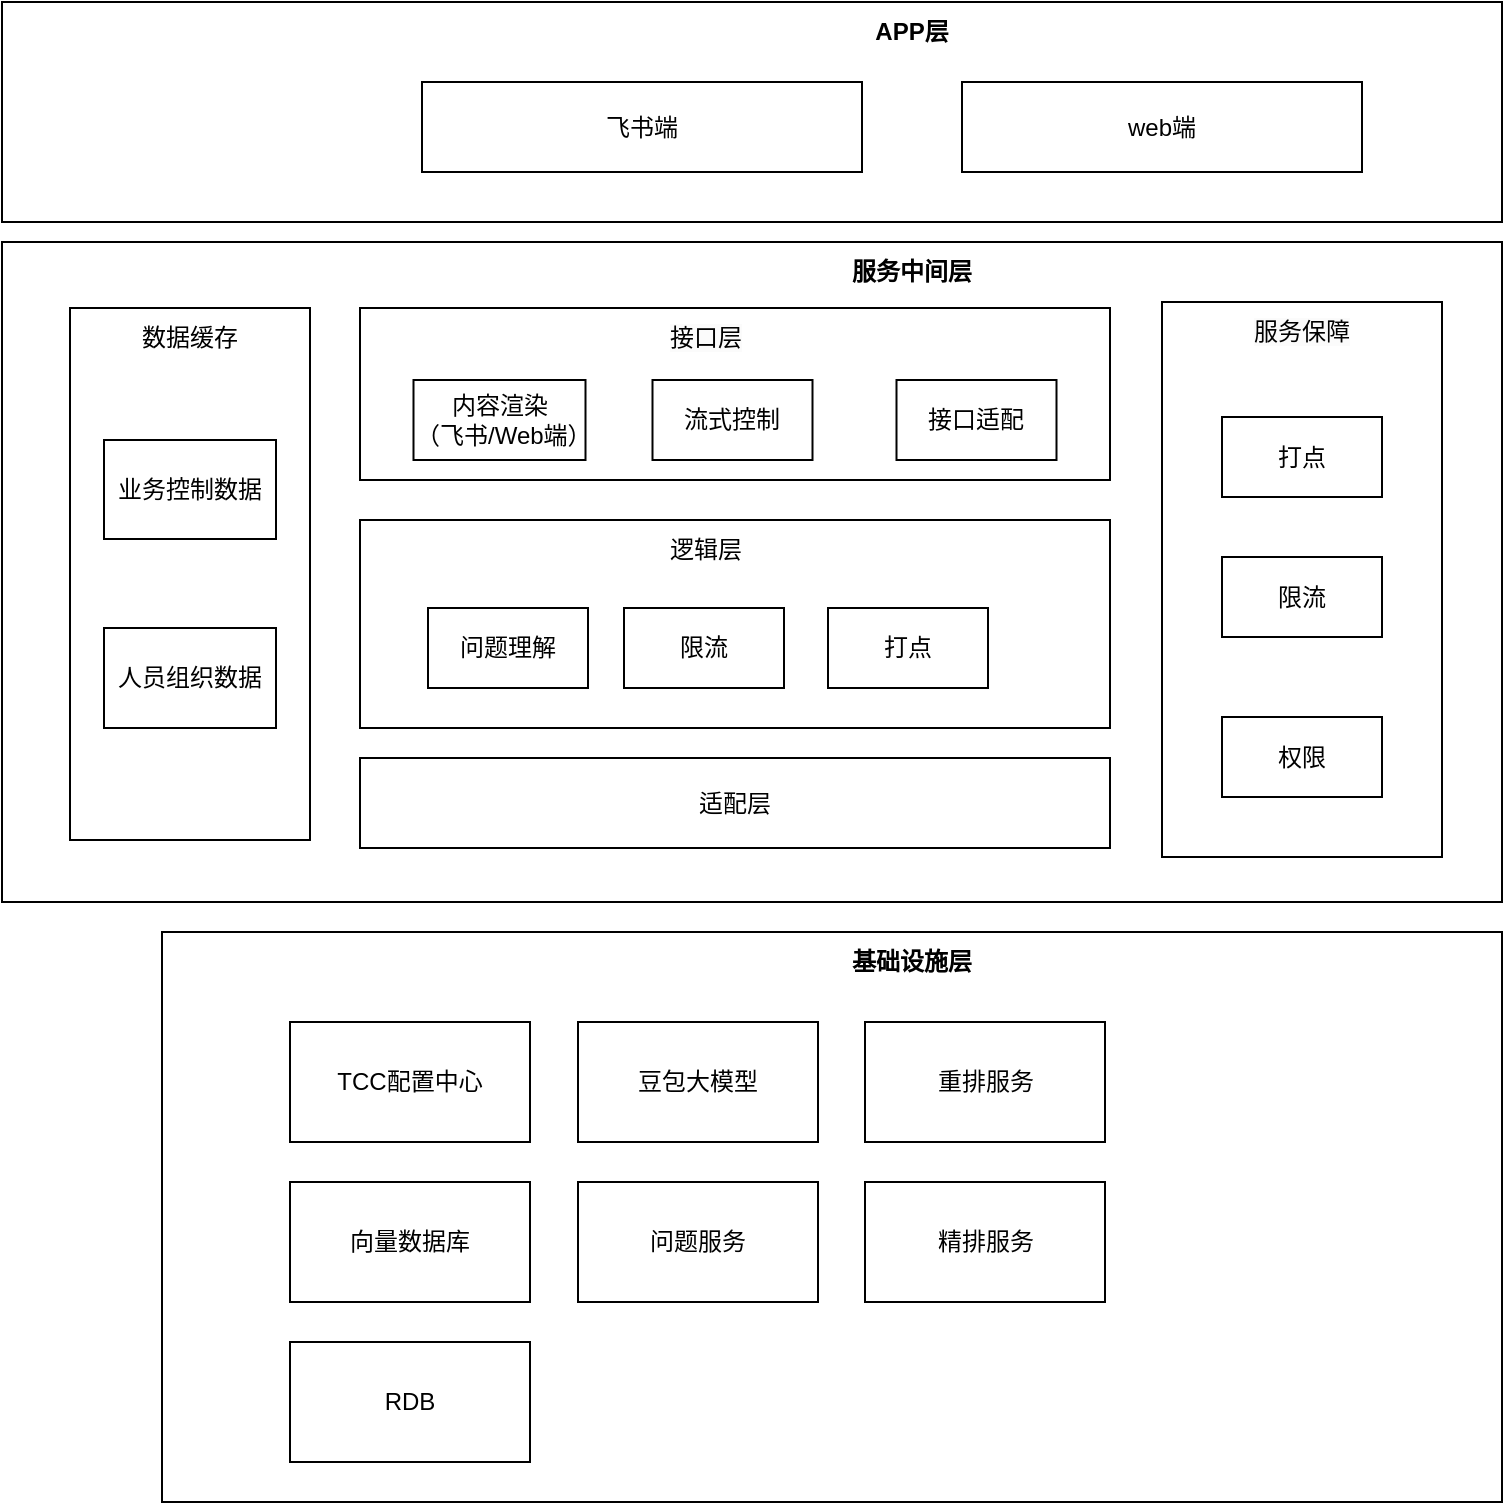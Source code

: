 <mxfile version="24.7.10">
  <diagram name="第 1 页" id="WWgQ3tUUA3AuB6e9XMpF">
    <mxGraphModel dx="1242" dy="711" grid="1" gridSize="10" guides="1" tooltips="1" connect="1" arrows="1" fold="1" page="1" pageScale="1" pageWidth="827" pageHeight="1169" math="0" shadow="0">
      <root>
        <mxCell id="0" />
        <mxCell id="1" parent="0" />
        <mxCell id="y20aVYX7Z3l52XozF9h6-18" value="" style="rounded=0;whiteSpace=wrap;html=1;" vertex="1" parent="1">
          <mxGeometry x="140" y="555" width="670" height="285" as="geometry" />
        </mxCell>
        <mxCell id="y20aVYX7Z3l52XozF9h6-1" value="" style="rounded=0;whiteSpace=wrap;html=1;" vertex="1" parent="1">
          <mxGeometry x="60" y="210" width="750" height="330" as="geometry" />
        </mxCell>
        <mxCell id="y20aVYX7Z3l52XozF9h6-2" value="" style="rounded=0;whiteSpace=wrap;html=1;" vertex="1" parent="1">
          <mxGeometry x="60" y="90" width="750" height="110" as="geometry" />
        </mxCell>
        <mxCell id="y20aVYX7Z3l52XozF9h6-3" value="服务中间层" style="text;html=1;align=center;verticalAlign=middle;whiteSpace=wrap;rounded=0;fontStyle=1" vertex="1" parent="1">
          <mxGeometry x="465" y="210" width="100" height="30" as="geometry" />
        </mxCell>
        <mxCell id="y20aVYX7Z3l52XozF9h6-5" value="APP层" style="text;html=1;align=center;verticalAlign=middle;whiteSpace=wrap;rounded=0;fontStyle=1" vertex="1" parent="1">
          <mxGeometry x="485" y="90" width="60" height="30" as="geometry" />
        </mxCell>
        <mxCell id="y20aVYX7Z3l52XozF9h6-6" value="飞书端" style="rounded=0;whiteSpace=wrap;html=1;" vertex="1" parent="1">
          <mxGeometry x="270" y="130" width="220" height="45" as="geometry" />
        </mxCell>
        <mxCell id="y20aVYX7Z3l52XozF9h6-7" value="web端" style="rounded=0;whiteSpace=wrap;html=1;" vertex="1" parent="1">
          <mxGeometry x="540" y="130" width="200" height="45" as="geometry" />
        </mxCell>
        <mxCell id="y20aVYX7Z3l52XozF9h6-8" value="" style="rounded=0;whiteSpace=wrap;html=1;" vertex="1" parent="1">
          <mxGeometry x="239" y="243" width="375" height="86" as="geometry" />
        </mxCell>
        <mxCell id="y20aVYX7Z3l52XozF9h6-9" value="" style="rounded=0;whiteSpace=wrap;html=1;" vertex="1" parent="1">
          <mxGeometry x="239" y="349" width="375" height="104" as="geometry" />
        </mxCell>
        <mxCell id="y20aVYX7Z3l52XozF9h6-10" value="适配层" style="rounded=0;whiteSpace=wrap;html=1;" vertex="1" parent="1">
          <mxGeometry x="239" y="468" width="375" height="45" as="geometry" />
        </mxCell>
        <mxCell id="y20aVYX7Z3l52XozF9h6-11" value="问题服务" style="rounded=0;whiteSpace=wrap;html=1;" vertex="1" parent="1">
          <mxGeometry x="348" y="680" width="120" height="60" as="geometry" />
        </mxCell>
        <mxCell id="y20aVYX7Z3l52XozF9h6-12" value="豆包大模型" style="rounded=0;whiteSpace=wrap;html=1;" vertex="1" parent="1">
          <mxGeometry x="348" y="600" width="120" height="60" as="geometry" />
        </mxCell>
        <mxCell id="y20aVYX7Z3l52XozF9h6-13" value="向量数据库" style="rounded=0;whiteSpace=wrap;html=1;" vertex="1" parent="1">
          <mxGeometry x="204" y="680" width="120" height="60" as="geometry" />
        </mxCell>
        <mxCell id="y20aVYX7Z3l52XozF9h6-14" value="重排服务" style="rounded=0;whiteSpace=wrap;html=1;" vertex="1" parent="1">
          <mxGeometry x="491.5" y="600" width="120" height="60" as="geometry" />
        </mxCell>
        <mxCell id="y20aVYX7Z3l52XozF9h6-15" value="TCC配置中心" style="rounded=0;whiteSpace=wrap;html=1;" vertex="1" parent="1">
          <mxGeometry x="204" y="600" width="120" height="60" as="geometry" />
        </mxCell>
        <mxCell id="y20aVYX7Z3l52XozF9h6-16" value="RDB" style="rounded=0;whiteSpace=wrap;html=1;" vertex="1" parent="1">
          <mxGeometry x="204" y="760" width="120" height="60" as="geometry" />
        </mxCell>
        <mxCell id="y20aVYX7Z3l52XozF9h6-17" value="精排服务" style="rounded=0;whiteSpace=wrap;html=1;" vertex="1" parent="1">
          <mxGeometry x="491.5" y="680" width="120" height="60" as="geometry" />
        </mxCell>
        <mxCell id="y20aVYX7Z3l52XozF9h6-19" value="基础设施层" style="text;html=1;align=center;verticalAlign=middle;whiteSpace=wrap;rounded=0;fontStyle=1" vertex="1" parent="1">
          <mxGeometry x="465" y="555" width="100" height="30" as="geometry" />
        </mxCell>
        <mxCell id="y20aVYX7Z3l52XozF9h6-22" value="&lt;meta charset=&quot;utf-8&quot;&gt;&lt;span style=&quot;color: rgb(0, 0, 0); font-family: Helvetica; font-size: 12px; font-style: normal; font-variant-ligatures: normal; font-variant-caps: normal; font-weight: 400; letter-spacing: normal; orphans: 2; text-align: center; text-indent: 0px; text-transform: none; widows: 2; word-spacing: 0px; -webkit-text-stroke-width: 0px; white-space: normal; background-color: rgb(251, 251, 251); text-decoration-thickness: initial; text-decoration-style: initial; text-decoration-color: initial; display: inline !important; float: none;&quot;&gt;接口层&lt;/span&gt;" style="text;html=1;align=center;verticalAlign=middle;whiteSpace=wrap;rounded=0;" vertex="1" parent="1">
          <mxGeometry x="382" y="243" width="60" height="30" as="geometry" />
        </mxCell>
        <mxCell id="y20aVYX7Z3l52XozF9h6-26" value="逻辑层" style="text;html=1;align=center;verticalAlign=middle;whiteSpace=wrap;rounded=0;" vertex="1" parent="1">
          <mxGeometry x="382" y="349" width="60" height="30" as="geometry" />
        </mxCell>
        <mxCell id="y20aVYX7Z3l52XozF9h6-27" value="问题理解" style="rounded=0;whiteSpace=wrap;html=1;" vertex="1" parent="1">
          <mxGeometry x="273" y="393" width="80" height="40" as="geometry" />
        </mxCell>
        <mxCell id="y20aVYX7Z3l52XozF9h6-28" value="限流" style="rounded=0;whiteSpace=wrap;html=1;" vertex="1" parent="1">
          <mxGeometry x="371" y="393" width="80" height="40" as="geometry" />
        </mxCell>
        <mxCell id="y20aVYX7Z3l52XozF9h6-29" value="打点" style="rounded=0;whiteSpace=wrap;html=1;" vertex="1" parent="1">
          <mxGeometry x="473" y="393" width="80" height="40" as="geometry" />
        </mxCell>
        <mxCell id="y20aVYX7Z3l52XozF9h6-30" value="内容渲染&lt;div&gt;（飞书/Web端）&lt;/div&gt;" style="rounded=0;whiteSpace=wrap;html=1;" vertex="1" parent="1">
          <mxGeometry x="265.75" y="279" width="86" height="40" as="geometry" />
        </mxCell>
        <mxCell id="y20aVYX7Z3l52XozF9h6-31" value="" style="rounded=0;whiteSpace=wrap;html=1;" vertex="1" parent="1">
          <mxGeometry x="640" y="240" width="140" height="277.5" as="geometry" />
        </mxCell>
        <mxCell id="y20aVYX7Z3l52XozF9h6-23" value="权限" style="rounded=0;whiteSpace=wrap;html=1;" vertex="1" parent="1">
          <mxGeometry x="670" y="447.5" width="80" height="40" as="geometry" />
        </mxCell>
        <mxCell id="y20aVYX7Z3l52XozF9h6-24" value="限流" style="rounded=0;whiteSpace=wrap;html=1;" vertex="1" parent="1">
          <mxGeometry x="670" y="367.5" width="80" height="40" as="geometry" />
        </mxCell>
        <mxCell id="y20aVYX7Z3l52XozF9h6-25" value="打点" style="rounded=0;whiteSpace=wrap;html=1;" vertex="1" parent="1">
          <mxGeometry x="670" y="297.5" width="80" height="40" as="geometry" />
        </mxCell>
        <mxCell id="y20aVYX7Z3l52XozF9h6-32" value="&lt;span style=&quot;color: rgb(0, 0, 0); font-family: Helvetica; font-size: 12px; font-style: normal; font-variant-ligatures: normal; font-variant-caps: normal; font-weight: 400; letter-spacing: normal; orphans: 2; text-align: center; text-indent: 0px; text-transform: none; widows: 2; word-spacing: 0px; -webkit-text-stroke-width: 0px; white-space: normal; background-color: rgb(251, 251, 251); text-decoration-thickness: initial; text-decoration-style: initial; text-decoration-color: initial; display: inline !important; float: none;&quot;&gt;服务保障&lt;/span&gt;" style="text;html=1;align=center;verticalAlign=middle;whiteSpace=wrap;rounded=0;" vertex="1" parent="1">
          <mxGeometry x="680" y="240" width="60" height="30" as="geometry" />
        </mxCell>
        <mxCell id="y20aVYX7Z3l52XozF9h6-33" value="流式控制" style="rounded=0;whiteSpace=wrap;html=1;" vertex="1" parent="1">
          <mxGeometry x="385.25" y="279" width="80" height="40" as="geometry" />
        </mxCell>
        <mxCell id="y20aVYX7Z3l52XozF9h6-34" value="接口适配" style="rounded=0;whiteSpace=wrap;html=1;" vertex="1" parent="1">
          <mxGeometry x="507.25" y="279" width="80" height="40" as="geometry" />
        </mxCell>
        <mxCell id="y20aVYX7Z3l52XozF9h6-35" value="" style="rounded=0;whiteSpace=wrap;html=1;" vertex="1" parent="1">
          <mxGeometry x="94" y="243" width="120" height="266" as="geometry" />
        </mxCell>
        <mxCell id="y20aVYX7Z3l52XozF9h6-37" value="数据缓存" style="text;html=1;align=center;verticalAlign=middle;whiteSpace=wrap;rounded=0;" vertex="1" parent="1">
          <mxGeometry x="124" y="243" width="60" height="30" as="geometry" />
        </mxCell>
        <mxCell id="y20aVYX7Z3l52XozF9h6-38" value="业务控制数据" style="rounded=0;whiteSpace=wrap;html=1;" vertex="1" parent="1">
          <mxGeometry x="111" y="309" width="86" height="49.5" as="geometry" />
        </mxCell>
        <mxCell id="y20aVYX7Z3l52XozF9h6-39" value="人员组织数据" style="rounded=0;whiteSpace=wrap;html=1;" vertex="1" parent="1">
          <mxGeometry x="111" y="403" width="86" height="50" as="geometry" />
        </mxCell>
      </root>
    </mxGraphModel>
  </diagram>
</mxfile>
